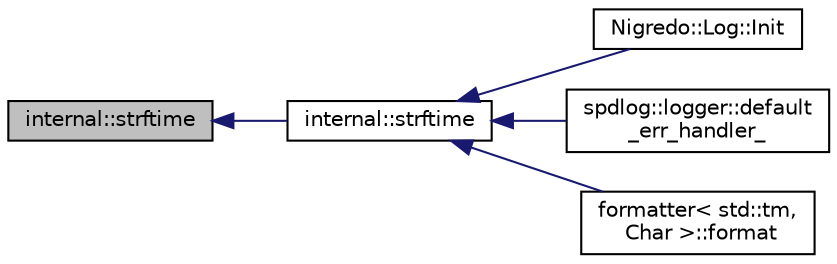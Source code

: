 digraph "internal::strftime"
{
  edge [fontname="Helvetica",fontsize="10",labelfontname="Helvetica",labelfontsize="10"];
  node [fontname="Helvetica",fontsize="10",shape=record];
  rankdir="LR";
  Node1 [label="internal::strftime",height=0.2,width=0.4,color="black", fillcolor="grey75", style="filled" fontcolor="black"];
  Node1 -> Node2 [dir="back",color="midnightblue",fontsize="10",style="solid",fontname="Helvetica"];
  Node2 [label="internal::strftime",height=0.2,width=0.4,color="black", fillcolor="white", style="filled",URL="$namespaceinternal.html#a1358037a310a2e6f3d05538df58ff412"];
  Node2 -> Node3 [dir="back",color="midnightblue",fontsize="10",style="solid",fontname="Helvetica"];
  Node3 [label="Nigredo::Log::Init",height=0.2,width=0.4,color="black", fillcolor="white", style="filled",URL="$class_nigredo_1_1_log.html#a637e7794bdc1b2527e05e68a8f1c3d40"];
  Node2 -> Node4 [dir="back",color="midnightblue",fontsize="10",style="solid",fontname="Helvetica"];
  Node4 [label="spdlog::logger::default\l_err_handler_",height=0.2,width=0.4,color="black", fillcolor="white", style="filled",URL="$classspdlog_1_1logger.html#a3432e21bdc19d74024b57cc3f26a8471"];
  Node2 -> Node5 [dir="back",color="midnightblue",fontsize="10",style="solid",fontname="Helvetica"];
  Node5 [label="formatter\< std::tm,\l Char \>::format",height=0.2,width=0.4,color="black", fillcolor="white", style="filled",URL="$structformatter_3_01std_1_1tm_00_01_char_01_4.html#ab9ede05d9788f38bfc435af29d7fefe0"];
}
